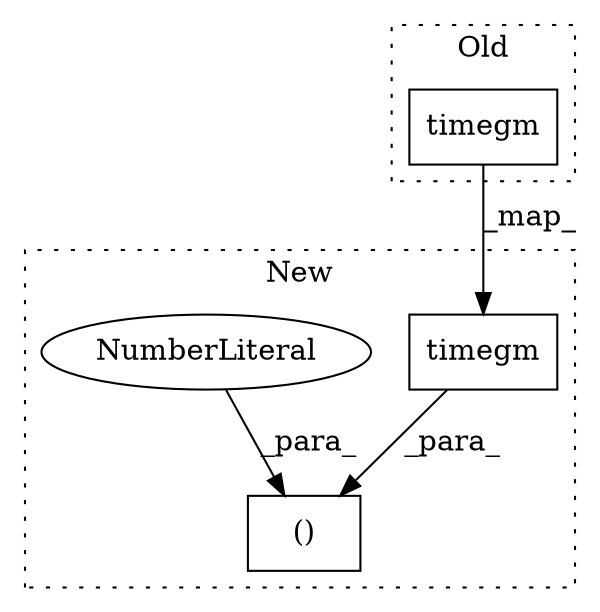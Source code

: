 digraph G {
subgraph cluster0 {
1 [label="timegm" a="32" s="24015,24041" l="7,1" shape="box"];
label = "Old";
style="dotted";
}
subgraph cluster1 {
2 [label="timegm" a="32" s="24039,24065" l="7,1" shape="box"];
3 [label="()" a="106" s="24030" l="50" shape="box"];
4 [label="NumberLiteral" a="34" s="24079" l="1" shape="ellipse"];
label = "New";
style="dotted";
}
1 -> 2 [label="_map_"];
2 -> 3 [label="_para_"];
4 -> 3 [label="_para_"];
}
